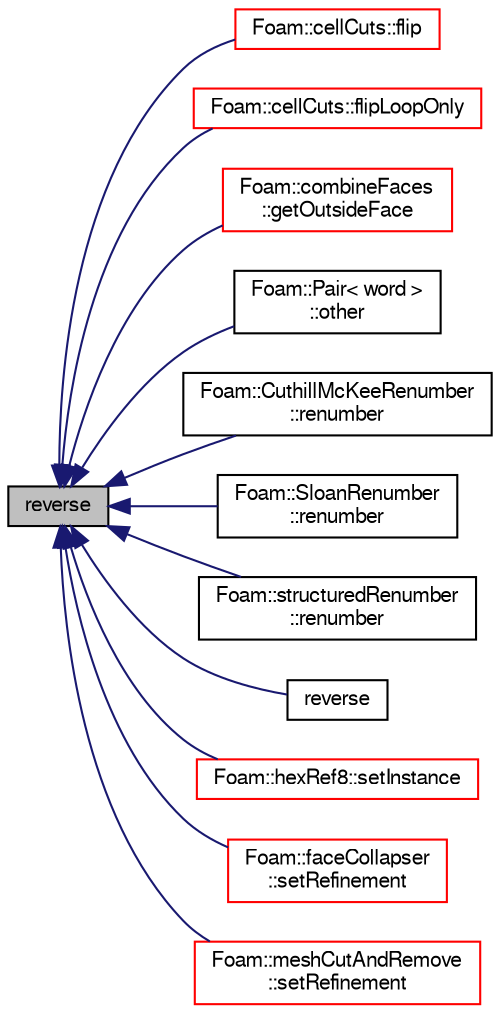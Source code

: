 digraph "reverse"
{
  bgcolor="transparent";
  edge [fontname="FreeSans",fontsize="10",labelfontname="FreeSans",labelfontsize="10"];
  node [fontname="FreeSans",fontsize="10",shape=record];
  rankdir="LR";
  Node11931 [label="reverse",height=0.2,width=0.4,color="black", fillcolor="grey75", style="filled", fontcolor="black"];
  Node11931 -> Node11932 [dir="back",color="midnightblue",fontsize="10",style="solid",fontname="FreeSans"];
  Node11932 [label="Foam::cellCuts::flip",height=0.2,width=0.4,color="red",URL="$a21466.html#ae0e6a6ea75dd64339a5a388a1c027f2a",tooltip="Flip loop for cellI. Updates anchor points as well. "];
  Node11931 -> Node11941 [dir="back",color="midnightblue",fontsize="10",style="solid",fontname="FreeSans"];
  Node11941 [label="Foam::cellCuts::flipLoopOnly",height=0.2,width=0.4,color="red",URL="$a21466.html#a104797fd5855508f65afd4d86f6989f8",tooltip="Flip loop for cellI. Does not update anchors. Use with care. "];
  Node11931 -> Node11942 [dir="back",color="midnightblue",fontsize="10",style="solid",fontname="FreeSans"];
  Node11942 [label="Foam::combineFaces\l::getOutsideFace",height=0.2,width=0.4,color="red",URL="$a21634.html#af695da5d6484dda0cf20307778b302f0",tooltip="Gets outside of patch as a face (in mesh point labels) "];
  Node11931 -> Node11947 [dir="back",color="midnightblue",fontsize="10",style="solid",fontname="FreeSans"];
  Node11947 [label="Foam::Pair\< word \>\l::other",height=0.2,width=0.4,color="black",URL="$a27638.html#aa6818dc3a4d14b763c9ae21cdefd59a3",tooltip="Return other. "];
  Node11931 -> Node11948 [dir="back",color="midnightblue",fontsize="10",style="solid",fontname="FreeSans"];
  Node11948 [label="Foam::CuthillMcKeeRenumber\l::renumber",height=0.2,width=0.4,color="black",URL="$a29202.html#a43e03f902cbbeb39d4552a7e1cee9e73",tooltip="Return the order in which cells need to be visited, i.e. "];
  Node11931 -> Node11949 [dir="back",color="midnightblue",fontsize="10",style="solid",fontname="FreeSans"];
  Node11949 [label="Foam::SloanRenumber\l::renumber",height=0.2,width=0.4,color="black",URL="$a29226.html#a43e03f902cbbeb39d4552a7e1cee9e73",tooltip="Return the order in which cells need to be visited, i.e. "];
  Node11931 -> Node11950 [dir="back",color="midnightblue",fontsize="10",style="solid",fontname="FreeSans"];
  Node11950 [label="Foam::structuredRenumber\l::renumber",height=0.2,width=0.4,color="black",URL="$a29222.html#a43e03f902cbbeb39d4552a7e1cee9e73",tooltip="Return the order in which cells need to be visited, i.e. "];
  Node11931 -> Node11951 [dir="back",color="midnightblue",fontsize="10",style="solid",fontname="FreeSans"];
  Node11951 [label="reverse",height=0.2,width=0.4,color="black",URL="$a21124.html#a7bc715182c4e2dacf02173dd5dc91ccb"];
  Node11931 -> Node11952 [dir="back",color="midnightblue",fontsize="10",style="solid",fontname="FreeSans"];
  Node11952 [label="Foam::hexRef8::setInstance",height=0.2,width=0.4,color="red",URL="$a21654.html#af44817e5a0340574e0dd5d2d863d75d1"];
  Node11931 -> Node11964 [dir="back",color="midnightblue",fontsize="10",style="solid",fontname="FreeSans"];
  Node11964 [label="Foam::faceCollapser\l::setRefinement",height=0.2,width=0.4,color="red",URL="$a21646.html#a4eb4757ecb940ebe87d1e45559d1bad1",tooltip="Collapse faces along endpoints. Play commands into. "];
  Node11931 -> Node11934 [dir="back",color="midnightblue",fontsize="10",style="solid",fontname="FreeSans"];
  Node11934 [label="Foam::meshCutAndRemove\l::setRefinement",height=0.2,width=0.4,color="red",URL="$a21502.html#a5b289474e53287a9460c322f12434dec",tooltip="Do actual cutting with cut description. Inserts mesh changes. "];
}
